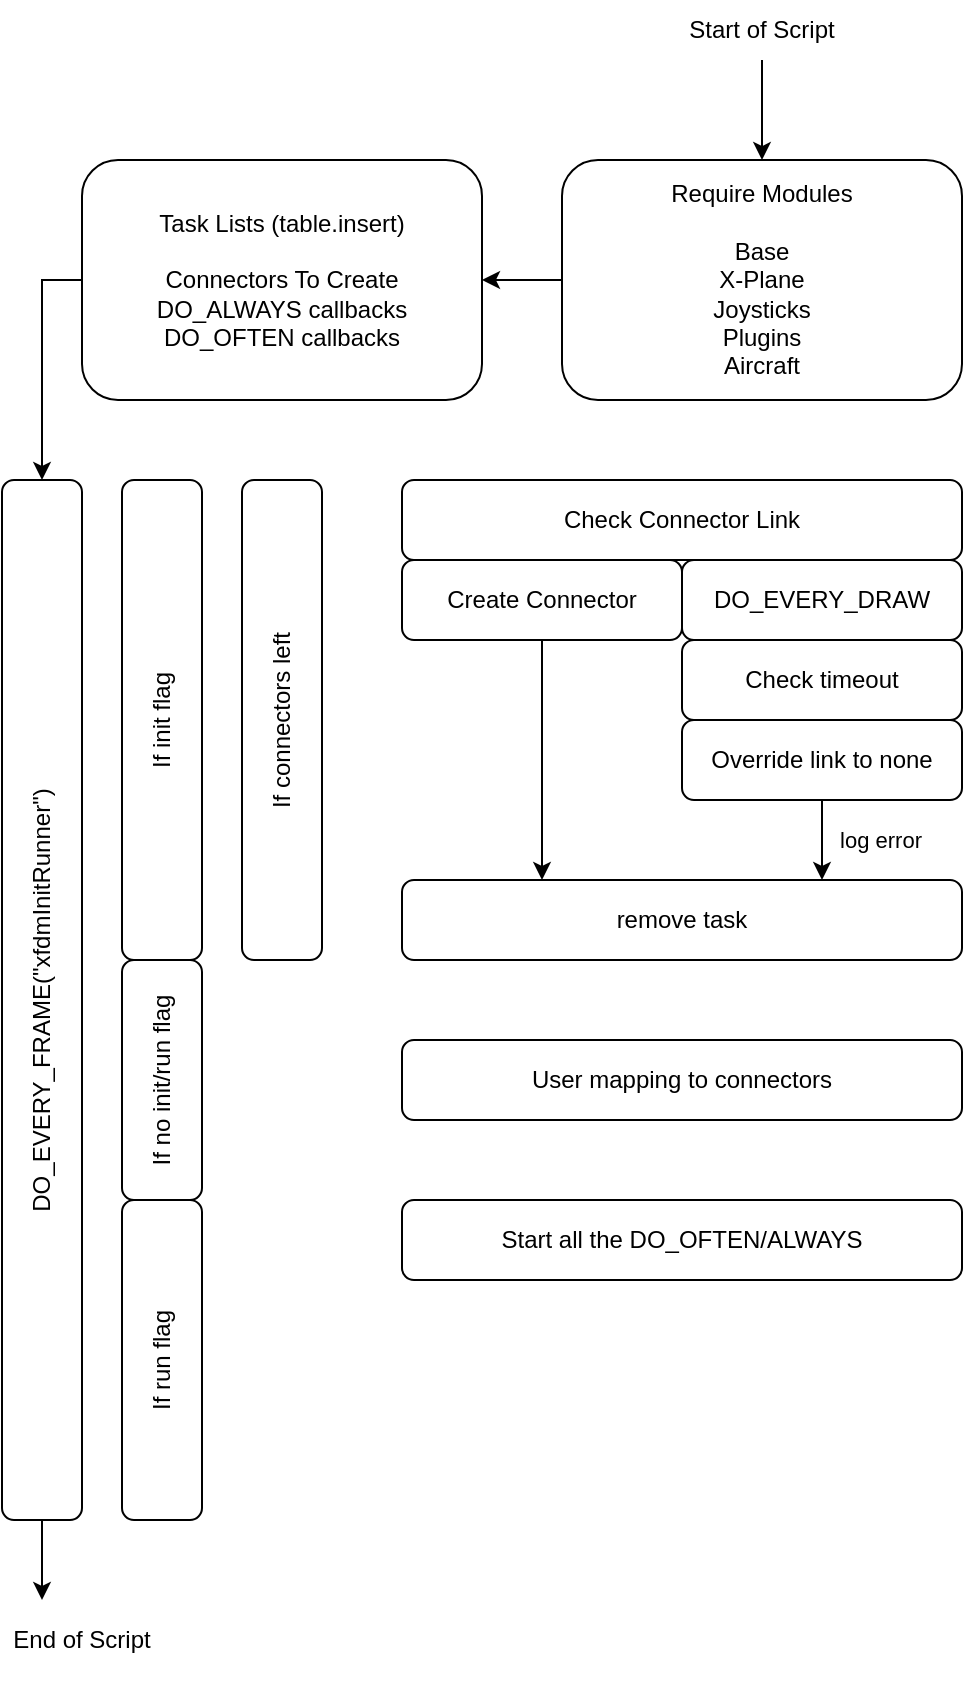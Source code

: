 <mxfile version="17.2.1" type="device"><diagram id="C5RBs43oDa-KdzZeNtuy" name="Page-1"><mxGraphModel dx="577" dy="571" grid="1" gridSize="10" guides="1" tooltips="1" connect="1" arrows="1" fold="1" page="1" pageScale="1" pageWidth="827" pageHeight="1169" math="0" shadow="0"><root><mxCell id="WIyWlLk6GJQsqaUBKTNV-0"/><mxCell id="WIyWlLk6GJQsqaUBKTNV-1" parent="WIyWlLk6GJQsqaUBKTNV-0"/><mxCell id="S4M1dbazuhbMyNnYh-03-16" value="" style="edgeStyle=orthogonalEdgeStyle;rounded=0;orthogonalLoop=1;jettySize=auto;html=1;" edge="1" parent="WIyWlLk6GJQsqaUBKTNV-1" source="S4M1dbazuhbMyNnYh-03-8" target="S4M1dbazuhbMyNnYh-03-15"><mxGeometry relative="1" as="geometry"/></mxCell><mxCell id="S4M1dbazuhbMyNnYh-03-8" value="Start of Script" style="text;html=1;strokeColor=none;fillColor=none;align=center;verticalAlign=middle;whiteSpace=wrap;rounded=0;" vertex="1" parent="WIyWlLk6GJQsqaUBKTNV-1"><mxGeometry x="360" y="40" width="200" height="30" as="geometry"/></mxCell><mxCell id="S4M1dbazuhbMyNnYh-03-9" value="End of Script" style="text;html=1;strokeColor=none;fillColor=none;align=center;verticalAlign=middle;whiteSpace=wrap;rounded=0;" vertex="1" parent="WIyWlLk6GJQsqaUBKTNV-1"><mxGeometry x="80" y="840" width="80" height="40" as="geometry"/></mxCell><mxCell id="S4M1dbazuhbMyNnYh-03-34" style="edgeStyle=orthogonalEdgeStyle;rounded=0;orthogonalLoop=1;jettySize=auto;html=1;entryX=0.25;entryY=0;entryDx=0;entryDy=0;" edge="1" parent="WIyWlLk6GJQsqaUBKTNV-1" source="S4M1dbazuhbMyNnYh-03-10" target="S4M1dbazuhbMyNnYh-03-31"><mxGeometry relative="1" as="geometry"/></mxCell><mxCell id="S4M1dbazuhbMyNnYh-03-10" value="Create Connector" style="rounded=1;whiteSpace=wrap;html=1;" vertex="1" parent="WIyWlLk6GJQsqaUBKTNV-1"><mxGeometry x="280" y="320" width="140" height="40" as="geometry"/></mxCell><mxCell id="S4M1dbazuhbMyNnYh-03-12" value="Check Connector Link" style="rounded=1;whiteSpace=wrap;html=1;" vertex="1" parent="WIyWlLk6GJQsqaUBKTNV-1"><mxGeometry x="280" y="280" width="280" height="40" as="geometry"/></mxCell><mxCell id="S4M1dbazuhbMyNnYh-03-42" style="edgeStyle=orthogonalEdgeStyle;rounded=0;orthogonalLoop=1;jettySize=auto;html=1;entryX=0.25;entryY=0;entryDx=0;entryDy=0;" edge="1" parent="WIyWlLk6GJQsqaUBKTNV-1" source="S4M1dbazuhbMyNnYh-03-14" target="S4M1dbazuhbMyNnYh-03-9"><mxGeometry relative="1" as="geometry"/></mxCell><mxCell id="S4M1dbazuhbMyNnYh-03-14" value="DO_EVERY_FRAME(&quot;xfdmInitRunner&quot;)" style="rounded=1;whiteSpace=wrap;html=1;rotation=-90;" vertex="1" parent="WIyWlLk6GJQsqaUBKTNV-1"><mxGeometry x="-160" y="520" width="520" height="40" as="geometry"/></mxCell><mxCell id="S4M1dbazuhbMyNnYh-03-23" value="" style="edgeStyle=orthogonalEdgeStyle;rounded=0;orthogonalLoop=1;jettySize=auto;html=1;" edge="1" parent="WIyWlLk6GJQsqaUBKTNV-1" source="S4M1dbazuhbMyNnYh-03-15" target="S4M1dbazuhbMyNnYh-03-18"><mxGeometry relative="1" as="geometry"/></mxCell><mxCell id="S4M1dbazuhbMyNnYh-03-15" value="Require Modules&lt;br&gt;&lt;br&gt;Base&lt;br&gt;X-Plane&lt;br&gt;Joysticks&lt;br&gt;Plugins&lt;br&gt;Aircraft" style="rounded=1;whiteSpace=wrap;html=1;" vertex="1" parent="WIyWlLk6GJQsqaUBKTNV-1"><mxGeometry x="360" y="120" width="200" height="120" as="geometry"/></mxCell><mxCell id="S4M1dbazuhbMyNnYh-03-24" style="edgeStyle=orthogonalEdgeStyle;rounded=0;orthogonalLoop=1;jettySize=auto;html=1;entryX=1;entryY=0.5;entryDx=0;entryDy=0;exitX=0;exitY=0.5;exitDx=0;exitDy=0;" edge="1" parent="WIyWlLk6GJQsqaUBKTNV-1" source="S4M1dbazuhbMyNnYh-03-18" target="S4M1dbazuhbMyNnYh-03-14"><mxGeometry relative="1" as="geometry"/></mxCell><mxCell id="S4M1dbazuhbMyNnYh-03-18" value="Task Lists (table.insert)&lt;br&gt;&lt;br&gt;Connectors To Create&lt;br&gt;DO_ALWAYS callbacks&lt;br&gt;DO_OFTEN callbacks" style="rounded=1;whiteSpace=wrap;html=1;" vertex="1" parent="WIyWlLk6GJQsqaUBKTNV-1"><mxGeometry x="120" y="120" width="200" height="120" as="geometry"/></mxCell><mxCell id="S4M1dbazuhbMyNnYh-03-19" value="User mapping to connectors" style="rounded=1;whiteSpace=wrap;html=1;" vertex="1" parent="WIyWlLk6GJQsqaUBKTNV-1"><mxGeometry x="280" y="560" width="280" height="40" as="geometry"/></mxCell><mxCell id="S4M1dbazuhbMyNnYh-03-20" value="Start all the DO_OFTEN/ALWAYS" style="rounded=1;whiteSpace=wrap;html=1;" vertex="1" parent="WIyWlLk6GJQsqaUBKTNV-1"><mxGeometry x="280" y="640" width="280" height="40" as="geometry"/></mxCell><mxCell id="S4M1dbazuhbMyNnYh-03-26" value="If connectors left" style="rounded=1;whiteSpace=wrap;html=1;rotation=-90;" vertex="1" parent="WIyWlLk6GJQsqaUBKTNV-1"><mxGeometry x="100" y="380" width="240" height="40" as="geometry"/></mxCell><mxCell id="S4M1dbazuhbMyNnYh-03-31" value="remove task" style="rounded=1;whiteSpace=wrap;html=1;" vertex="1" parent="WIyWlLk6GJQsqaUBKTNV-1"><mxGeometry x="280" y="480" width="280" height="40" as="geometry"/></mxCell><mxCell id="S4M1dbazuhbMyNnYh-03-32" value="DO_EVERY_DRAW" style="rounded=1;whiteSpace=wrap;html=1;" vertex="1" parent="WIyWlLk6GJQsqaUBKTNV-1"><mxGeometry x="420" y="320" width="140" height="40" as="geometry"/></mxCell><mxCell id="S4M1dbazuhbMyNnYh-03-33" value="Check timeout" style="rounded=1;whiteSpace=wrap;html=1;" vertex="1" parent="WIyWlLk6GJQsqaUBKTNV-1"><mxGeometry x="420" y="360" width="140" height="40" as="geometry"/></mxCell><mxCell id="S4M1dbazuhbMyNnYh-03-38" value="If init flag" style="rounded=1;whiteSpace=wrap;html=1;rotation=-90;" vertex="1" parent="WIyWlLk6GJQsqaUBKTNV-1"><mxGeometry x="40" y="380" width="240" height="40" as="geometry"/></mxCell><mxCell id="S4M1dbazuhbMyNnYh-03-40" value="" style="edgeStyle=orthogonalEdgeStyle;rounded=0;orthogonalLoop=1;jettySize=auto;html=1;entryX=0.75;entryY=0;entryDx=0;entryDy=0;" edge="1" parent="WIyWlLk6GJQsqaUBKTNV-1" source="S4M1dbazuhbMyNnYh-03-39" target="S4M1dbazuhbMyNnYh-03-31"><mxGeometry relative="1" as="geometry"/></mxCell><mxCell id="S4M1dbazuhbMyNnYh-03-41" value="log error" style="edgeLabel;html=1;align=center;verticalAlign=middle;resizable=0;points=[];" vertex="1" connectable="0" parent="S4M1dbazuhbMyNnYh-03-40"><mxGeometry x="0.229" relative="1" as="geometry"><mxPoint x="29" y="-5" as="offset"/></mxGeometry></mxCell><mxCell id="S4M1dbazuhbMyNnYh-03-39" value="Override link to none" style="rounded=1;whiteSpace=wrap;html=1;" vertex="1" parent="WIyWlLk6GJQsqaUBKTNV-1"><mxGeometry x="420" y="400" width="140" height="40" as="geometry"/></mxCell><mxCell id="S4M1dbazuhbMyNnYh-03-43" value="If run flag" style="rounded=1;whiteSpace=wrap;html=1;rotation=-90;" vertex="1" parent="WIyWlLk6GJQsqaUBKTNV-1"><mxGeometry x="80" y="700" width="160" height="40" as="geometry"/></mxCell><mxCell id="S4M1dbazuhbMyNnYh-03-44" value="If no init/run flag" style="rounded=1;whiteSpace=wrap;html=1;rotation=-90;" vertex="1" parent="WIyWlLk6GJQsqaUBKTNV-1"><mxGeometry x="100" y="560" width="120" height="40" as="geometry"/></mxCell></root></mxGraphModel></diagram></mxfile>